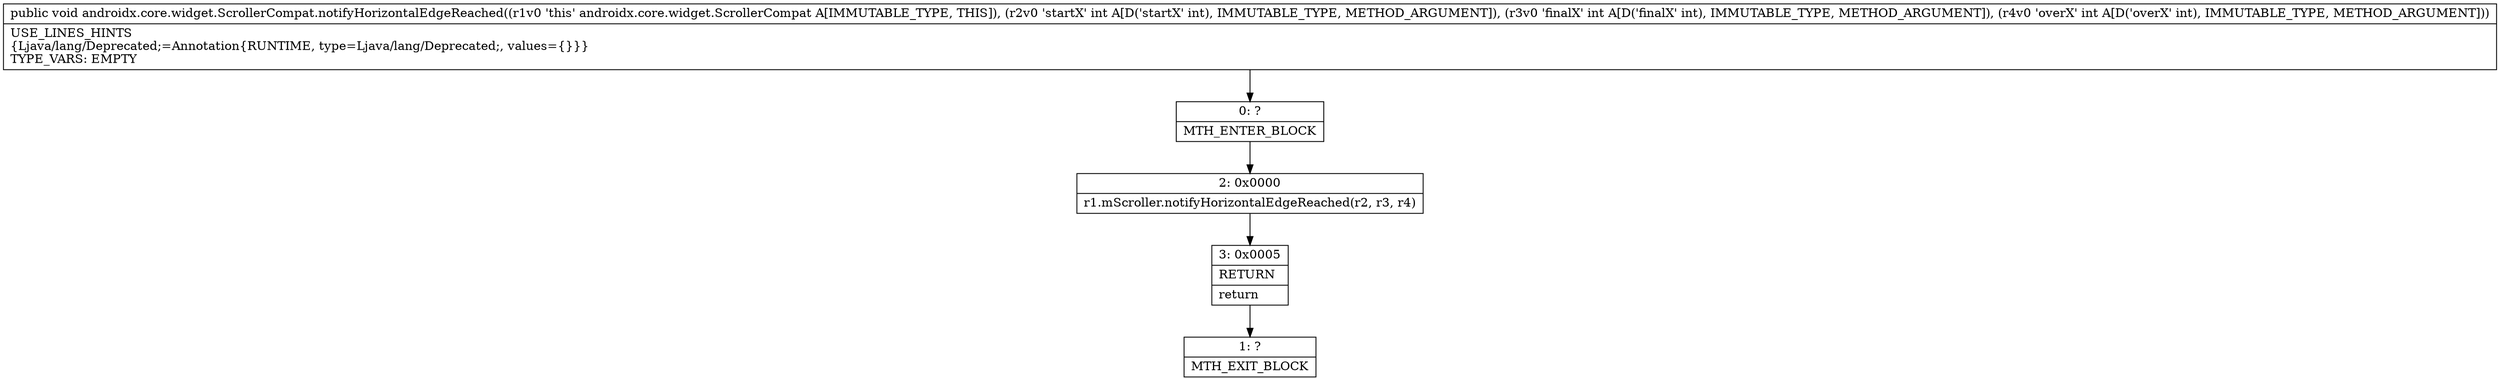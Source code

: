 digraph "CFG forandroidx.core.widget.ScrollerCompat.notifyHorizontalEdgeReached(III)V" {
Node_0 [shape=record,label="{0\:\ ?|MTH_ENTER_BLOCK\l}"];
Node_2 [shape=record,label="{2\:\ 0x0000|r1.mScroller.notifyHorizontalEdgeReached(r2, r3, r4)\l}"];
Node_3 [shape=record,label="{3\:\ 0x0005|RETURN\l|return\l}"];
Node_1 [shape=record,label="{1\:\ ?|MTH_EXIT_BLOCK\l}"];
MethodNode[shape=record,label="{public void androidx.core.widget.ScrollerCompat.notifyHorizontalEdgeReached((r1v0 'this' androidx.core.widget.ScrollerCompat A[IMMUTABLE_TYPE, THIS]), (r2v0 'startX' int A[D('startX' int), IMMUTABLE_TYPE, METHOD_ARGUMENT]), (r3v0 'finalX' int A[D('finalX' int), IMMUTABLE_TYPE, METHOD_ARGUMENT]), (r4v0 'overX' int A[D('overX' int), IMMUTABLE_TYPE, METHOD_ARGUMENT]))  | USE_LINES_HINTS\l\{Ljava\/lang\/Deprecated;=Annotation\{RUNTIME, type=Ljava\/lang\/Deprecated;, values=\{\}\}\}\lTYPE_VARS: EMPTY\l}"];
MethodNode -> Node_0;Node_0 -> Node_2;
Node_2 -> Node_3;
Node_3 -> Node_1;
}

